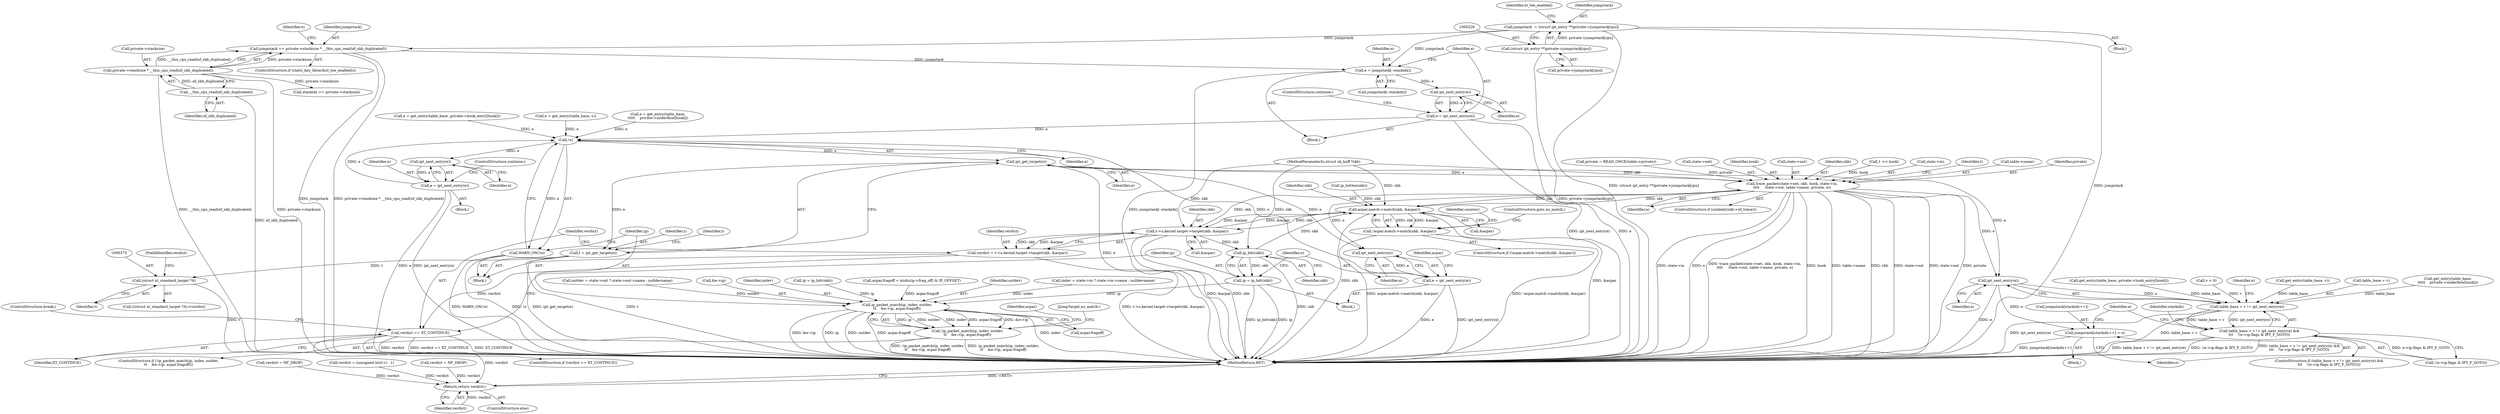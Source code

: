 digraph "0_linux_57ebd808a97d7c5b1e1afb937c2db22beba3c1f8_0@array" {
"1000411" [label="(Call,e = jumpstack[--stackidx])"];
"1000236" [label="(Call,jumpstack += private->stacksize * __this_cpu_read(nf_skb_duplicated))"];
"1000238" [label="(Call,private->stacksize * __this_cpu_read(nf_skb_duplicated))"];
"1000242" [label="(Call,__this_cpu_read(nf_skb_duplicated))"];
"1000223" [label="(Call,jumpstack  = (struct ipt_entry **)private->jumpstack[cpu])"];
"1000225" [label="(Call,(struct ipt_entry **)private->jumpstack[cpu])"];
"1000419" [label="(Call,ipt_next_entry(e))"];
"1000417" [label="(Call,e = ipt_next_entry(e))"];
"1000259" [label="(Call,!e)"];
"1000258" [label="(Call,WARN_ON(!e))"];
"1000278" [label="(Call,ipt_next_entry(e))"];
"1000276" [label="(Call,e = ipt_next_entry(e))"];
"1000323" [label="(Call,ipt_get_target(e))"];
"1000321" [label="(Call,t = ipt_get_target(e))"];
"1000372" [label="(Call,(struct xt_standard_target *)t)"];
"1000339" [label="(Call,trace_packet(state->net, skb, hook, state->in,\n\t\t\t\t     state->out, table->name, private, e))"];
"1000302" [label="(Call,acpar.match->match(skb, &acpar))"];
"1000301" [label="(Call,!acpar.match->match(skb, &acpar))"];
"1000483" [label="(Call,t->u.kernel.target->target(skb, &acpar))"];
"1000481" [label="(Call,verdict = t->u.kernel.target->target(skb, &acpar))"];
"1000488" [label="(Call,verdict == XT_CONTINUE)"];
"1000517" [label="(Return,return verdict;)"];
"1000494" [label="(Call,ip_hdr(skb))"];
"1000492" [label="(Call,ip = ip_hdr(skb))"];
"1000263" [label="(Call,ip_packet_match(ip, indev, outdev,\n\t\t    &e->ip, acpar.fragoff))"];
"1000262" [label="(Call,!ip_packet_match(ip, indev, outdev,\n\t\t    &e->ip, acpar.fragoff))"];
"1000428" [label="(Call,ipt_next_entry(e))"];
"1000424" [label="(Call,table_base + v != ipt_next_entry(e))"];
"1000423" [label="(Call,table_base + v != ipt_next_entry(e) &&\n\t\t\t    !(e->ip.flags & IPT_F_GOTO))"];
"1000451" [label="(Call,jumpstack[stackidx++] = e)"];
"1000498" [label="(Call,ipt_next_entry(e))"];
"1000496" [label="(Call,e = ipt_next_entry(e))"];
"1000243" [label="(Identifier,nf_skb_duplicated)"];
"1000254" [label="(Block,)"];
"1000498" [label="(Call,ipt_next_entry(e))"];
"1000355" [label="(Identifier,e)"];
"1000482" [label="(Identifier,verdict)"];
"1000114" [label="(Block,)"];
"1000321" [label="(Call,t = ipt_get_target(e))"];
"1000494" [label="(Call,ip_hdr(skb))"];
"1000170" [label="(Call,acpar.fragoff = ntohs(ip->frag_off) & IP_OFFSET)"];
"1000452" [label="(Call,jumpstack[stackidx++])"];
"1000284" [label="(Identifier,acpar)"];
"1000322" [label="(Identifier,t)"];
"1000266" [label="(Identifier,outdev)"];
"1000481" [label="(Call,verdict = t->u.kernel.target->target(skb, &acpar))"];
"1000495" [label="(Identifier,skb)"];
"1000262" [label="(Call,!ip_packet_match(ip, indev, outdev,\n\t\t    &e->ip, acpar.fragoff))"];
"1000484" [label="(Identifier,skb)"];
"1000225" [label="(Call,(struct ipt_entry **)private->jumpstack[cpu])"];
"1000489" [label="(Identifier,verdict)"];
"1000442" [label="(Identifier,stackidx)"];
"1000344" [label="(Identifier,hook)"];
"1000348" [label="(Call,state->out)"];
"1000491" [label="(Block,)"];
"1000487" [label="(ControlStructure,if (verdict == XT_CONTINUE))"];
"1000499" [label="(Identifier,e)"];
"1000278" [label="(Call,ipt_next_entry(e))"];
"1000413" [label="(Call,jumpstack[--stackidx])"];
"1000246" [label="(Call,get_entry(table_base, private->hook_entry[hook]))"];
"1000518" [label="(Identifier,verdict)"];
"1000516" [label="(ControlStructure,else)"];
"1000410" [label="(Block,)"];
"1000259" [label="(Call,!e)"];
"1000422" [label="(ControlStructure,if (table_base + v != ipt_next_entry(e) &&\n\t\t\t    !(e->ip.flags & IPT_F_GOTO)))"];
"1000371" [label="(Call,((struct xt_standard_target *)t)->verdict)"];
"1000424" [label="(Call,table_base + v != ipt_next_entry(e))"];
"1000271" [label="(Call,acpar.fragoff)"];
"1000146" [label="(Call,indev = state->in ? state->in->name : nulldevname)"];
"1000343" [label="(Identifier,skb)"];
"1000377" [label="(Call,v < 0)"];
"1000275" [label="(JumpTarget,no_match:)"];
"1000242" [label="(Call,__this_cpu_read(nf_skb_duplicated))"];
"1000323" [label="(Call,ipt_get_target(e))"];
"1000505" [label="(Identifier,acpar)"];
"1000280" [label="(ControlStructure,continue;)"];
"1000245" [label="(Identifier,e)"];
"1000227" [label="(Call,private->jumpstack[cpu])"];
"1000303" [label="(Identifier,skb)"];
"1000451" [label="(Call,jumpstack[stackidx++] = e)"];
"1000419" [label="(Call,ipt_next_entry(e))"];
"1000434" [label="(Identifier,e)"];
"1000519" [label="(MethodReturn,RET)"];
"1000244" [label="(Call,e = get_entry(table_base, private->hook_entry[hook]))"];
"1000429" [label="(Identifier,e)"];
"1000264" [label="(Identifier,ip)"];
"1000459" [label="(Call,get_entry(table_base, v))"];
"1000334" [label="(ControlStructure,if (unlikely(skb->nf_trace)))"];
"1000261" [label="(ControlStructure,if (!ip_packet_match(ip, indev, outdev,\n\t\t    &e->ip, acpar.fragoff)))"];
"1000202" [label="(Call,1 << hook)"];
"1000304" [label="(Call,&acpar)"];
"1000302" [label="(Call,acpar.match->match(skb, &acpar))"];
"1000490" [label="(Identifier,XT_CONTINUE)"];
"1000438" [label="(Block,)"];
"1000308" [label="(Identifier,counter)"];
"1000430" [label="(Call,!(e->ip.flags & IPT_F_GOTO))"];
"1000184" [label="(Call,ip_hdrlen(skb))"];
"1000238" [label="(Call,private->stacksize * __this_cpu_read(nf_skb_duplicated))"];
"1000277" [label="(Identifier,e)"];
"1000301" [label="(Call,!acpar.match->match(skb, &acpar))"];
"1000441" [label="(Call,stackidx >= private->stacksize)"];
"1000260" [label="(Identifier,e)"];
"1000345" [label="(Call,state->in)"];
"1000232" [label="(ControlStructure,if (static_key_false(&xt_tee_enabled)))"];
"1000126" [label="(Call,verdict = NF_DROP)"];
"1000324" [label="(Identifier,e)"];
"1000375" [label="(FieldIdentifier,verdict)"];
"1000493" [label="(Identifier,ip)"];
"1000457" [label="(Call,e = get_entry(table_base, v))"];
"1000458" [label="(Identifier,e)"];
"1000456" [label="(Identifier,e)"];
"1000158" [label="(Call,outdev = state->out ? state->out->name : nulldevname)"];
"1000418" [label="(Identifier,e)"];
"1000400" [label="(Call,e = get_entry(table_base,\n\t\t\t\t\t    private->underflow[hook]))"];
"1000330" [label="(Identifier,t)"];
"1000362" [label="(Identifier,t)"];
"1000306" [label="(ControlStructure,goto no_match;)"];
"1000411" [label="(Call,e = jumpstack[--stackidx])"];
"1000267" [label="(Call,&e->ip)"];
"1000339" [label="(Call,trace_packet(state->net, skb, hook, state->in,\n\t\t\t\t     state->out, table->name, private, e))"];
"1000492" [label="(Call,ip = ip_hdr(skb))"];
"1000351" [label="(Call,table->name)"];
"1000412" [label="(Identifier,e)"];
"1000417" [label="(Call,e = ipt_next_entry(e))"];
"1000265" [label="(Identifier,indev)"];
"1000423" [label="(Call,table_base + v != ipt_next_entry(e) &&\n\t\t\t    !(e->ip.flags & IPT_F_GOTO))"];
"1000420" [label="(Identifier,e)"];
"1000497" [label="(Identifier,e)"];
"1000258" [label="(Call,WARN_ON(!e))"];
"1000300" [label="(ControlStructure,if (!acpar.match->match(skb, &acpar)))"];
"1000428" [label="(Call,ipt_next_entry(e))"];
"1000276" [label="(Call,e = ipt_next_entry(e))"];
"1000223" [label="(Call,jumpstack  = (struct ipt_entry **)private->jumpstack[cpu])"];
"1000237" [label="(Identifier,jumpstack)"];
"1000235" [label="(Identifier,xt_tee_enabled)"];
"1000263" [label="(Call,ip_packet_match(ip, indev, outdev,\n\t\t    &e->ip, acpar.fragoff))"];
"1000274" [label="(Block,)"];
"1000485" [label="(Call,&acpar)"];
"1000111" [label="(MethodParameterIn,struct sk_buff *skb)"];
"1000488" [label="(Call,verdict == XT_CONTINUE)"];
"1000496" [label="(Call,e = ipt_next_entry(e))"];
"1000386" [label="(Call,verdict = (unsigned int)(-v) - 1)"];
"1000502" [label="(ControlStructure,break;)"];
"1000517" [label="(Return,return verdict;)"];
"1000279" [label="(Identifier,e)"];
"1000224" [label="(Identifier,jumpstack)"];
"1000354" [label="(Identifier,private)"];
"1000209" [label="(Call,private = READ_ONCE(table->private))"];
"1000425" [label="(Call,table_base + v)"];
"1000447" [label="(Call,verdict = NF_DROP)"];
"1000372" [label="(Call,(struct xt_standard_target *)t)"];
"1000374" [label="(Identifier,t)"];
"1000236" [label="(Call,jumpstack += private->stacksize * __this_cpu_read(nf_skb_duplicated))"];
"1000340" [label="(Call,state->net)"];
"1000483" [label="(Call,t->u.kernel.target->target(skb, &acpar))"];
"1000142" [label="(Call,ip = ip_hdr(skb))"];
"1000402" [label="(Call,get_entry(table_base,\n\t\t\t\t\t    private->underflow[hook]))"];
"1000421" [label="(ControlStructure,continue;)"];
"1000239" [label="(Call,private->stacksize)"];
"1000411" -> "1000410"  [label="AST: "];
"1000411" -> "1000413"  [label="CFG: "];
"1000412" -> "1000411"  [label="AST: "];
"1000413" -> "1000411"  [label="AST: "];
"1000418" -> "1000411"  [label="CFG: "];
"1000411" -> "1000519"  [label="DDG: jumpstack[--stackidx]"];
"1000236" -> "1000411"  [label="DDG: jumpstack"];
"1000223" -> "1000411"  [label="DDG: jumpstack"];
"1000411" -> "1000419"  [label="DDG: e"];
"1000236" -> "1000232"  [label="AST: "];
"1000236" -> "1000238"  [label="CFG: "];
"1000237" -> "1000236"  [label="AST: "];
"1000238" -> "1000236"  [label="AST: "];
"1000245" -> "1000236"  [label="CFG: "];
"1000236" -> "1000519"  [label="DDG: jumpstack"];
"1000236" -> "1000519"  [label="DDG: private->stacksize * __this_cpu_read(nf_skb_duplicated)"];
"1000238" -> "1000236"  [label="DDG: private->stacksize"];
"1000238" -> "1000236"  [label="DDG: __this_cpu_read(nf_skb_duplicated)"];
"1000223" -> "1000236"  [label="DDG: jumpstack"];
"1000238" -> "1000242"  [label="CFG: "];
"1000239" -> "1000238"  [label="AST: "];
"1000242" -> "1000238"  [label="AST: "];
"1000238" -> "1000519"  [label="DDG: private->stacksize"];
"1000238" -> "1000519"  [label="DDG: __this_cpu_read(nf_skb_duplicated)"];
"1000242" -> "1000238"  [label="DDG: nf_skb_duplicated"];
"1000238" -> "1000441"  [label="DDG: private->stacksize"];
"1000242" -> "1000243"  [label="CFG: "];
"1000243" -> "1000242"  [label="AST: "];
"1000242" -> "1000519"  [label="DDG: nf_skb_duplicated"];
"1000223" -> "1000114"  [label="AST: "];
"1000223" -> "1000225"  [label="CFG: "];
"1000224" -> "1000223"  [label="AST: "];
"1000225" -> "1000223"  [label="AST: "];
"1000235" -> "1000223"  [label="CFG: "];
"1000223" -> "1000519"  [label="DDG: (struct ipt_entry **)private->jumpstack[cpu]"];
"1000223" -> "1000519"  [label="DDG: jumpstack"];
"1000225" -> "1000223"  [label="DDG: private->jumpstack[cpu]"];
"1000225" -> "1000227"  [label="CFG: "];
"1000226" -> "1000225"  [label="AST: "];
"1000227" -> "1000225"  [label="AST: "];
"1000225" -> "1000519"  [label="DDG: private->jumpstack[cpu]"];
"1000419" -> "1000417"  [label="AST: "];
"1000419" -> "1000420"  [label="CFG: "];
"1000420" -> "1000419"  [label="AST: "];
"1000417" -> "1000419"  [label="CFG: "];
"1000419" -> "1000417"  [label="DDG: e"];
"1000417" -> "1000410"  [label="AST: "];
"1000418" -> "1000417"  [label="AST: "];
"1000421" -> "1000417"  [label="CFG: "];
"1000417" -> "1000519"  [label="DDG: e"];
"1000417" -> "1000519"  [label="DDG: ipt_next_entry(e)"];
"1000417" -> "1000259"  [label="DDG: e"];
"1000259" -> "1000258"  [label="AST: "];
"1000259" -> "1000260"  [label="CFG: "];
"1000260" -> "1000259"  [label="AST: "];
"1000258" -> "1000259"  [label="CFG: "];
"1000259" -> "1000258"  [label="DDG: e"];
"1000400" -> "1000259"  [label="DDG: e"];
"1000496" -> "1000259"  [label="DDG: e"];
"1000244" -> "1000259"  [label="DDG: e"];
"1000276" -> "1000259"  [label="DDG: e"];
"1000457" -> "1000259"  [label="DDG: e"];
"1000259" -> "1000278"  [label="DDG: e"];
"1000259" -> "1000323"  [label="DDG: e"];
"1000258" -> "1000254"  [label="AST: "];
"1000264" -> "1000258"  [label="CFG: "];
"1000258" -> "1000519"  [label="DDG: !e"];
"1000258" -> "1000519"  [label="DDG: WARN_ON(!e)"];
"1000278" -> "1000276"  [label="AST: "];
"1000278" -> "1000279"  [label="CFG: "];
"1000279" -> "1000278"  [label="AST: "];
"1000276" -> "1000278"  [label="CFG: "];
"1000278" -> "1000276"  [label="DDG: e"];
"1000276" -> "1000274"  [label="AST: "];
"1000277" -> "1000276"  [label="AST: "];
"1000280" -> "1000276"  [label="CFG: "];
"1000276" -> "1000519"  [label="DDG: ipt_next_entry(e)"];
"1000276" -> "1000519"  [label="DDG: e"];
"1000323" -> "1000321"  [label="AST: "];
"1000323" -> "1000324"  [label="CFG: "];
"1000324" -> "1000323"  [label="AST: "];
"1000321" -> "1000323"  [label="CFG: "];
"1000323" -> "1000519"  [label="DDG: e"];
"1000323" -> "1000321"  [label="DDG: e"];
"1000323" -> "1000339"  [label="DDG: e"];
"1000323" -> "1000428"  [label="DDG: e"];
"1000323" -> "1000498"  [label="DDG: e"];
"1000321" -> "1000254"  [label="AST: "];
"1000322" -> "1000321"  [label="AST: "];
"1000330" -> "1000321"  [label="CFG: "];
"1000321" -> "1000519"  [label="DDG: t"];
"1000321" -> "1000519"  [label="DDG: ipt_get_target(e)"];
"1000321" -> "1000372"  [label="DDG: t"];
"1000372" -> "1000371"  [label="AST: "];
"1000372" -> "1000374"  [label="CFG: "];
"1000373" -> "1000372"  [label="AST: "];
"1000374" -> "1000372"  [label="AST: "];
"1000375" -> "1000372"  [label="CFG: "];
"1000372" -> "1000519"  [label="DDG: t"];
"1000339" -> "1000334"  [label="AST: "];
"1000339" -> "1000355"  [label="CFG: "];
"1000340" -> "1000339"  [label="AST: "];
"1000343" -> "1000339"  [label="AST: "];
"1000344" -> "1000339"  [label="AST: "];
"1000345" -> "1000339"  [label="AST: "];
"1000348" -> "1000339"  [label="AST: "];
"1000351" -> "1000339"  [label="AST: "];
"1000354" -> "1000339"  [label="AST: "];
"1000355" -> "1000339"  [label="AST: "];
"1000362" -> "1000339"  [label="CFG: "];
"1000339" -> "1000519"  [label="DDG: trace_packet(state->net, skb, hook, state->in,\n\t\t\t\t     state->out, table->name, private, e)"];
"1000339" -> "1000519"  [label="DDG: hook"];
"1000339" -> "1000519"  [label="DDG: table->name"];
"1000339" -> "1000519"  [label="DDG: skb"];
"1000339" -> "1000519"  [label="DDG: state->out"];
"1000339" -> "1000519"  [label="DDG: state->net"];
"1000339" -> "1000519"  [label="DDG: private"];
"1000339" -> "1000519"  [label="DDG: state->in"];
"1000339" -> "1000519"  [label="DDG: e"];
"1000339" -> "1000302"  [label="DDG: skb"];
"1000302" -> "1000339"  [label="DDG: skb"];
"1000111" -> "1000339"  [label="DDG: skb"];
"1000202" -> "1000339"  [label="DDG: hook"];
"1000209" -> "1000339"  [label="DDG: private"];
"1000339" -> "1000428"  [label="DDG: e"];
"1000339" -> "1000483"  [label="DDG: skb"];
"1000339" -> "1000498"  [label="DDG: e"];
"1000302" -> "1000301"  [label="AST: "];
"1000302" -> "1000304"  [label="CFG: "];
"1000303" -> "1000302"  [label="AST: "];
"1000304" -> "1000302"  [label="AST: "];
"1000301" -> "1000302"  [label="CFG: "];
"1000302" -> "1000519"  [label="DDG: &acpar"];
"1000302" -> "1000519"  [label="DDG: skb"];
"1000302" -> "1000301"  [label="DDG: skb"];
"1000302" -> "1000301"  [label="DDG: &acpar"];
"1000184" -> "1000302"  [label="DDG: skb"];
"1000494" -> "1000302"  [label="DDG: skb"];
"1000111" -> "1000302"  [label="DDG: skb"];
"1000483" -> "1000302"  [label="DDG: &acpar"];
"1000302" -> "1000483"  [label="DDG: skb"];
"1000302" -> "1000483"  [label="DDG: &acpar"];
"1000301" -> "1000300"  [label="AST: "];
"1000306" -> "1000301"  [label="CFG: "];
"1000308" -> "1000301"  [label="CFG: "];
"1000301" -> "1000519"  [label="DDG: !acpar.match->match(skb, &acpar)"];
"1000301" -> "1000519"  [label="DDG: acpar.match->match(skb, &acpar)"];
"1000483" -> "1000481"  [label="AST: "];
"1000483" -> "1000485"  [label="CFG: "];
"1000484" -> "1000483"  [label="AST: "];
"1000485" -> "1000483"  [label="AST: "];
"1000481" -> "1000483"  [label="CFG: "];
"1000483" -> "1000519"  [label="DDG: &acpar"];
"1000483" -> "1000519"  [label="DDG: skb"];
"1000483" -> "1000481"  [label="DDG: skb"];
"1000483" -> "1000481"  [label="DDG: &acpar"];
"1000111" -> "1000483"  [label="DDG: skb"];
"1000483" -> "1000494"  [label="DDG: skb"];
"1000481" -> "1000254"  [label="AST: "];
"1000482" -> "1000481"  [label="AST: "];
"1000489" -> "1000481"  [label="CFG: "];
"1000481" -> "1000519"  [label="DDG: t->u.kernel.target->target(skb, &acpar)"];
"1000481" -> "1000488"  [label="DDG: verdict"];
"1000488" -> "1000487"  [label="AST: "];
"1000488" -> "1000490"  [label="CFG: "];
"1000489" -> "1000488"  [label="AST: "];
"1000490" -> "1000488"  [label="AST: "];
"1000493" -> "1000488"  [label="CFG: "];
"1000502" -> "1000488"  [label="CFG: "];
"1000488" -> "1000519"  [label="DDG: verdict"];
"1000488" -> "1000519"  [label="DDG: verdict == XT_CONTINUE"];
"1000488" -> "1000519"  [label="DDG: XT_CONTINUE"];
"1000488" -> "1000517"  [label="DDG: verdict"];
"1000517" -> "1000516"  [label="AST: "];
"1000517" -> "1000518"  [label="CFG: "];
"1000518" -> "1000517"  [label="AST: "];
"1000519" -> "1000517"  [label="CFG: "];
"1000517" -> "1000519"  [label="DDG: <RET>"];
"1000518" -> "1000517"  [label="DDG: verdict"];
"1000447" -> "1000517"  [label="DDG: verdict"];
"1000386" -> "1000517"  [label="DDG: verdict"];
"1000126" -> "1000517"  [label="DDG: verdict"];
"1000494" -> "1000492"  [label="AST: "];
"1000494" -> "1000495"  [label="CFG: "];
"1000495" -> "1000494"  [label="AST: "];
"1000492" -> "1000494"  [label="CFG: "];
"1000494" -> "1000519"  [label="DDG: skb"];
"1000494" -> "1000492"  [label="DDG: skb"];
"1000111" -> "1000494"  [label="DDG: skb"];
"1000492" -> "1000491"  [label="AST: "];
"1000493" -> "1000492"  [label="AST: "];
"1000497" -> "1000492"  [label="CFG: "];
"1000492" -> "1000519"  [label="DDG: ip_hdr(skb)"];
"1000492" -> "1000519"  [label="DDG: ip"];
"1000492" -> "1000263"  [label="DDG: ip"];
"1000263" -> "1000262"  [label="AST: "];
"1000263" -> "1000271"  [label="CFG: "];
"1000264" -> "1000263"  [label="AST: "];
"1000265" -> "1000263"  [label="AST: "];
"1000266" -> "1000263"  [label="AST: "];
"1000267" -> "1000263"  [label="AST: "];
"1000271" -> "1000263"  [label="AST: "];
"1000262" -> "1000263"  [label="CFG: "];
"1000263" -> "1000519"  [label="DDG: indev"];
"1000263" -> "1000519"  [label="DDG: &e->ip"];
"1000263" -> "1000519"  [label="DDG: ip"];
"1000263" -> "1000519"  [label="DDG: outdev"];
"1000263" -> "1000519"  [label="DDG: acpar.fragoff"];
"1000263" -> "1000262"  [label="DDG: ip"];
"1000263" -> "1000262"  [label="DDG: outdev"];
"1000263" -> "1000262"  [label="DDG: indev"];
"1000263" -> "1000262"  [label="DDG: acpar.fragoff"];
"1000263" -> "1000262"  [label="DDG: &e->ip"];
"1000142" -> "1000263"  [label="DDG: ip"];
"1000146" -> "1000263"  [label="DDG: indev"];
"1000158" -> "1000263"  [label="DDG: outdev"];
"1000170" -> "1000263"  [label="DDG: acpar.fragoff"];
"1000262" -> "1000261"  [label="AST: "];
"1000275" -> "1000262"  [label="CFG: "];
"1000284" -> "1000262"  [label="CFG: "];
"1000262" -> "1000519"  [label="DDG: ip_packet_match(ip, indev, outdev,\n\t\t    &e->ip, acpar.fragoff)"];
"1000262" -> "1000519"  [label="DDG: !ip_packet_match(ip, indev, outdev,\n\t\t    &e->ip, acpar.fragoff)"];
"1000428" -> "1000424"  [label="AST: "];
"1000428" -> "1000429"  [label="CFG: "];
"1000429" -> "1000428"  [label="AST: "];
"1000424" -> "1000428"  [label="CFG: "];
"1000428" -> "1000519"  [label="DDG: e"];
"1000428" -> "1000424"  [label="DDG: e"];
"1000428" -> "1000451"  [label="DDG: e"];
"1000424" -> "1000423"  [label="AST: "];
"1000425" -> "1000424"  [label="AST: "];
"1000434" -> "1000424"  [label="CFG: "];
"1000423" -> "1000424"  [label="CFG: "];
"1000424" -> "1000519"  [label="DDG: ipt_next_entry(e)"];
"1000424" -> "1000519"  [label="DDG: table_base + v"];
"1000424" -> "1000423"  [label="DDG: table_base + v"];
"1000424" -> "1000423"  [label="DDG: ipt_next_entry(e)"];
"1000459" -> "1000424"  [label="DDG: table_base"];
"1000402" -> "1000424"  [label="DDG: table_base"];
"1000246" -> "1000424"  [label="DDG: table_base"];
"1000377" -> "1000424"  [label="DDG: v"];
"1000423" -> "1000422"  [label="AST: "];
"1000423" -> "1000430"  [label="CFG: "];
"1000430" -> "1000423"  [label="AST: "];
"1000442" -> "1000423"  [label="CFG: "];
"1000458" -> "1000423"  [label="CFG: "];
"1000423" -> "1000519"  [label="DDG: table_base + v != ipt_next_entry(e) &&\n\t\t\t    !(e->ip.flags & IPT_F_GOTO)"];
"1000423" -> "1000519"  [label="DDG: table_base + v != ipt_next_entry(e)"];
"1000423" -> "1000519"  [label="DDG: !(e->ip.flags & IPT_F_GOTO)"];
"1000430" -> "1000423"  [label="DDG: e->ip.flags & IPT_F_GOTO"];
"1000451" -> "1000438"  [label="AST: "];
"1000451" -> "1000456"  [label="CFG: "];
"1000452" -> "1000451"  [label="AST: "];
"1000456" -> "1000451"  [label="AST: "];
"1000458" -> "1000451"  [label="CFG: "];
"1000451" -> "1000519"  [label="DDG: jumpstack[stackidx++]"];
"1000498" -> "1000496"  [label="AST: "];
"1000498" -> "1000499"  [label="CFG: "];
"1000499" -> "1000498"  [label="AST: "];
"1000496" -> "1000498"  [label="CFG: "];
"1000498" -> "1000496"  [label="DDG: e"];
"1000496" -> "1000491"  [label="AST: "];
"1000497" -> "1000496"  [label="AST: "];
"1000505" -> "1000496"  [label="CFG: "];
"1000496" -> "1000519"  [label="DDG: ipt_next_entry(e)"];
"1000496" -> "1000519"  [label="DDG: e"];
}
